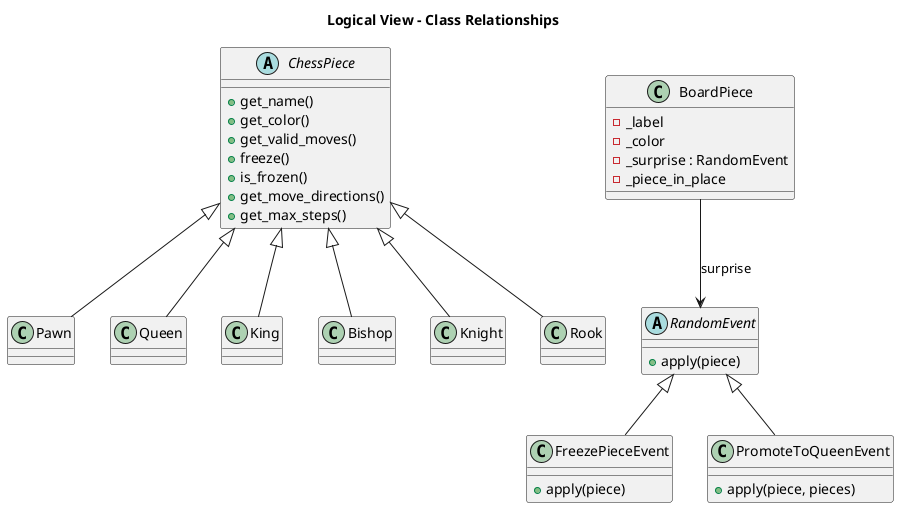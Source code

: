 @startuml
title Logical View - Class Relationships

abstract class ChessPiece {
  + get_name()
  + get_color()
  + get_valid_moves()
  + freeze()
  + is_frozen()
  + get_move_directions()
  + get_max_steps()
}

class Pawn
class Queen
class King
class Bishop
class Knight
class Rook

ChessPiece <|-- Pawn
ChessPiece <|-- Queen
ChessPiece <|-- King
ChessPiece <|-- Bishop
ChessPiece <|-- Knight
ChessPiece <|-- Rook

class BoardPiece {
  - _label
  - _color
  - _surprise : RandomEvent
  - _piece_in_place
}

abstract class RandomEvent {
  + apply(piece)
}

class FreezePieceEvent {
  + apply(piece)
}

class PromoteToQueenEvent {
  + apply(piece, pieces)
}

RandomEvent <|-- FreezePieceEvent
RandomEvent <|-- PromoteToQueenEvent
BoardPiece --> RandomEvent : surprise
@enduml